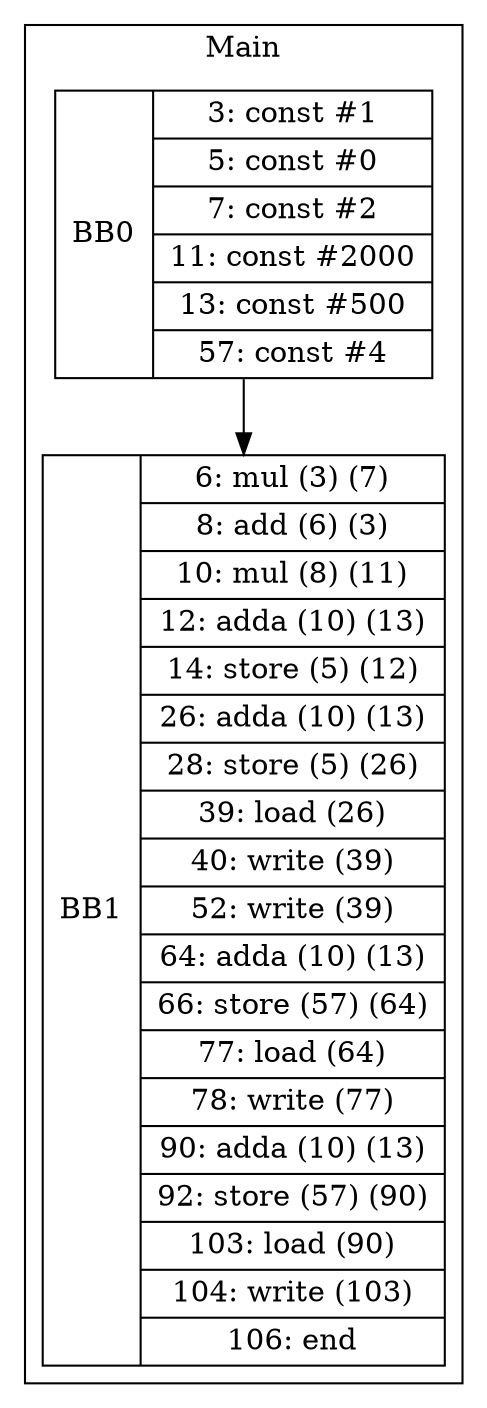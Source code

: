 digraph G {
node [shape=record];
subgraph cluster_main{
label = "Main";
BB0 [shape=record, label="<b>BB0|{3: const #1|5: const #0|7: const #2|11: const #2000|13: const #500|57: const #4}"];
BB1 [shape=record, label="<b>BB1|{6: mul (3) (7)|8: add (6) (3)|10: mul (8) (11)|12: adda (10) (13)|14: store (5) (12)|26: adda (10) (13)|28: store (5) (26)|39: load (26)|40: write (39)|52: write (39)|64: adda (10) (13)|66: store (57) (64)|77: load (64)|78: write (77)|90: adda (10) (13)|92: store (57) (90)|103: load (90)|104: write (103)|106: end}"];
}
BB0:s -> BB1:n ;
}
